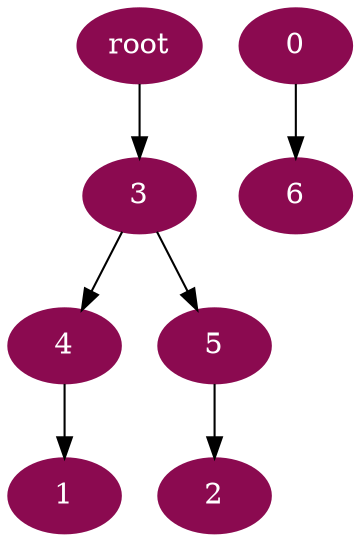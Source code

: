 digraph G {
node [color=deeppink4, style=filled, fontcolor=white];
4 -> 1;
5 -> 2;
"root" -> 3;
3 -> 4;
3 -> 5;
0 -> 6;
}
